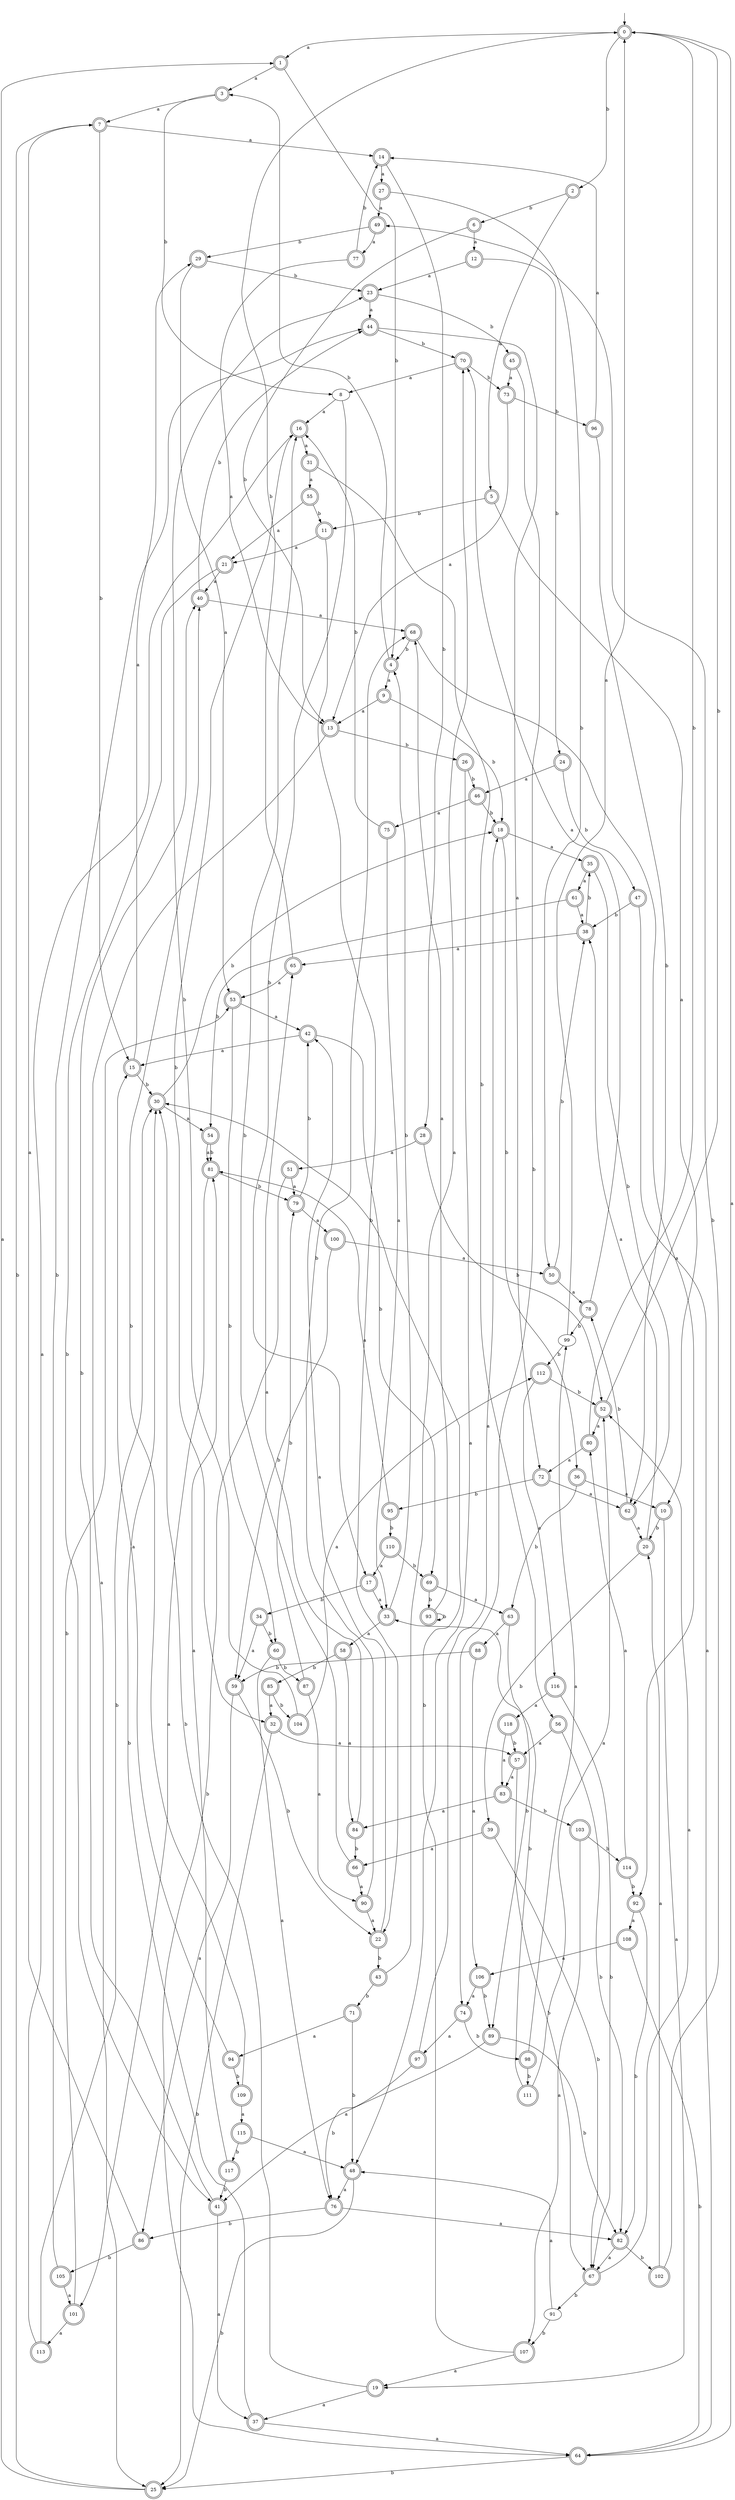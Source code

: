 digraph RandomDFA {
  __start0 [label="", shape=none];
  __start0 -> 0 [label=""];
  0 [shape=circle] [shape=doublecircle]
  0 -> 1 [label="a"]
  0 -> 2 [label="b"]
  1 [shape=doublecircle]
  1 -> 3 [label="a"]
  1 -> 4 [label="b"]
  2 [shape=doublecircle]
  2 -> 5 [label="a"]
  2 -> 6 [label="b"]
  3 [shape=doublecircle]
  3 -> 7 [label="a"]
  3 -> 8 [label="b"]
  4 [shape=doublecircle]
  4 -> 9 [label="a"]
  4 -> 3 [label="b"]
  5 [shape=doublecircle]
  5 -> 10 [label="a"]
  5 -> 11 [label="b"]
  6 [shape=doublecircle]
  6 -> 12 [label="a"]
  6 -> 13 [label="b"]
  7 [shape=doublecircle]
  7 -> 14 [label="a"]
  7 -> 15 [label="b"]
  8
  8 -> 16 [label="a"]
  8 -> 17 [label="b"]
  9 [shape=doublecircle]
  9 -> 13 [label="a"]
  9 -> 18 [label="b"]
  10 [shape=doublecircle]
  10 -> 19 [label="a"]
  10 -> 20 [label="b"]
  11 [shape=doublecircle]
  11 -> 21 [label="a"]
  11 -> 22 [label="b"]
  12 [shape=doublecircle]
  12 -> 23 [label="a"]
  12 -> 24 [label="b"]
  13 [shape=doublecircle]
  13 -> 25 [label="a"]
  13 -> 26 [label="b"]
  14 [shape=doublecircle]
  14 -> 27 [label="a"]
  14 -> 28 [label="b"]
  15 [shape=doublecircle]
  15 -> 29 [label="a"]
  15 -> 30 [label="b"]
  16 [shape=doublecircle]
  16 -> 31 [label="a"]
  16 -> 32 [label="b"]
  17 [shape=doublecircle]
  17 -> 33 [label="a"]
  17 -> 34 [label="b"]
  18 [shape=doublecircle]
  18 -> 35 [label="a"]
  18 -> 36 [label="b"]
  19 [shape=doublecircle]
  19 -> 37 [label="a"]
  19 -> 30 [label="b"]
  20 [shape=doublecircle]
  20 -> 38 [label="a"]
  20 -> 39 [label="b"]
  21 [shape=doublecircle]
  21 -> 40 [label="a"]
  21 -> 41 [label="b"]
  22 [shape=doublecircle]
  22 -> 42 [label="a"]
  22 -> 43 [label="b"]
  23 [shape=doublecircle]
  23 -> 44 [label="a"]
  23 -> 45 [label="b"]
  24 [shape=doublecircle]
  24 -> 46 [label="a"]
  24 -> 47 [label="b"]
  25 [shape=doublecircle]
  25 -> 1 [label="a"]
  25 -> 7 [label="b"]
  26 [shape=doublecircle]
  26 -> 48 [label="a"]
  26 -> 46 [label="b"]
  27 [shape=doublecircle]
  27 -> 49 [label="a"]
  27 -> 50 [label="b"]
  28 [shape=doublecircle]
  28 -> 51 [label="a"]
  28 -> 52 [label="b"]
  29 [shape=doublecircle]
  29 -> 53 [label="a"]
  29 -> 23 [label="b"]
  30 [shape=doublecircle]
  30 -> 54 [label="a"]
  30 -> 18 [label="b"]
  31 [shape=doublecircle]
  31 -> 55 [label="a"]
  31 -> 56 [label="b"]
  32 [shape=doublecircle]
  32 -> 57 [label="a"]
  32 -> 25 [label="b"]
  33 [shape=doublecircle]
  33 -> 58 [label="a"]
  33 -> 4 [label="b"]
  34 [shape=doublecircle]
  34 -> 59 [label="a"]
  34 -> 60 [label="b"]
  35 [shape=doublecircle]
  35 -> 61 [label="a"]
  35 -> 62 [label="b"]
  36 [shape=doublecircle]
  36 -> 10 [label="a"]
  36 -> 63 [label="b"]
  37 [shape=doublecircle]
  37 -> 64 [label="a"]
  37 -> 30 [label="b"]
  38 [shape=doublecircle]
  38 -> 65 [label="a"]
  38 -> 35 [label="b"]
  39 [shape=doublecircle]
  39 -> 66 [label="a"]
  39 -> 67 [label="b"]
  40 [shape=doublecircle]
  40 -> 68 [label="a"]
  40 -> 44 [label="b"]
  41 [shape=doublecircle]
  41 -> 37 [label="a"]
  41 -> 40 [label="b"]
  42 [shape=doublecircle]
  42 -> 15 [label="a"]
  42 -> 69 [label="b"]
  43 [shape=doublecircle]
  43 -> 70 [label="a"]
  43 -> 71 [label="b"]
  44 [shape=doublecircle]
  44 -> 72 [label="a"]
  44 -> 70 [label="b"]
  45 [shape=doublecircle]
  45 -> 73 [label="a"]
  45 -> 74 [label="b"]
  46 [shape=doublecircle]
  46 -> 75 [label="a"]
  46 -> 18 [label="b"]
  47 [shape=doublecircle]
  47 -> 64 [label="a"]
  47 -> 38 [label="b"]
  48 [shape=doublecircle]
  48 -> 76 [label="a"]
  48 -> 25 [label="b"]
  49 [shape=doublecircle]
  49 -> 77 [label="a"]
  49 -> 29 [label="b"]
  50 [shape=doublecircle]
  50 -> 78 [label="a"]
  50 -> 38 [label="b"]
  51 [shape=doublecircle]
  51 -> 79 [label="a"]
  51 -> 64 [label="b"]
  52 [shape=doublecircle]
  52 -> 80 [label="a"]
  52 -> 0 [label="b"]
  53 [shape=doublecircle]
  53 -> 42 [label="a"]
  53 -> 60 [label="b"]
  54 [shape=doublecircle]
  54 -> 81 [label="a"]
  54 -> 81 [label="b"]
  55 [shape=doublecircle]
  55 -> 21 [label="a"]
  55 -> 11 [label="b"]
  56 [shape=doublecircle]
  56 -> 57 [label="a"]
  56 -> 82 [label="b"]
  57 [shape=doublecircle]
  57 -> 83 [label="a"]
  57 -> 67 [label="b"]
  58 [shape=doublecircle]
  58 -> 84 [label="a"]
  58 -> 85 [label="b"]
  59 [shape=doublecircle]
  59 -> 86 [label="a"]
  59 -> 22 [label="b"]
  60 [shape=doublecircle]
  60 -> 76 [label="a"]
  60 -> 87 [label="b"]
  61 [shape=doublecircle]
  61 -> 38 [label="a"]
  61 -> 54 [label="b"]
  62 [shape=doublecircle]
  62 -> 20 [label="a"]
  62 -> 78 [label="b"]
  63 [shape=doublecircle]
  63 -> 88 [label="a"]
  63 -> 89 [label="b"]
  64 [shape=doublecircle]
  64 -> 0 [label="a"]
  64 -> 25 [label="b"]
  65 [shape=doublecircle]
  65 -> 53 [label="a"]
  65 -> 0 [label="b"]
  66 [shape=doublecircle]
  66 -> 90 [label="a"]
  66 -> 16 [label="b"]
  67 [shape=doublecircle]
  67 -> 52 [label="a"]
  67 -> 91 [label="b"]
  68 [shape=doublecircle]
  68 -> 92 [label="a"]
  68 -> 4 [label="b"]
  69 [shape=doublecircle]
  69 -> 63 [label="a"]
  69 -> 93 [label="b"]
  70 [shape=doublecircle]
  70 -> 8 [label="a"]
  70 -> 73 [label="b"]
  71 [shape=doublecircle]
  71 -> 94 [label="a"]
  71 -> 48 [label="b"]
  72 [shape=doublecircle]
  72 -> 62 [label="a"]
  72 -> 95 [label="b"]
  73 [shape=doublecircle]
  73 -> 13 [label="a"]
  73 -> 96 [label="b"]
  74 [shape=doublecircle]
  74 -> 97 [label="a"]
  74 -> 98 [label="b"]
  75 [shape=doublecircle]
  75 -> 33 [label="a"]
  75 -> 16 [label="b"]
  76 [shape=doublecircle]
  76 -> 82 [label="a"]
  76 -> 86 [label="b"]
  77 [shape=doublecircle]
  77 -> 13 [label="a"]
  77 -> 14 [label="b"]
  78 [shape=doublecircle]
  78 -> 70 [label="a"]
  78 -> 99 [label="b"]
  79 [shape=doublecircle]
  79 -> 100 [label="a"]
  79 -> 42 [label="b"]
  80 [shape=doublecircle]
  80 -> 72 [label="a"]
  80 -> 0 [label="b"]
  81 [shape=doublecircle]
  81 -> 101 [label="a"]
  81 -> 79 [label="b"]
  82 [shape=doublecircle]
  82 -> 67 [label="a"]
  82 -> 102 [label="b"]
  83 [shape=doublecircle]
  83 -> 84 [label="a"]
  83 -> 103 [label="b"]
  84 [shape=doublecircle]
  84 -> 65 [label="a"]
  84 -> 66 [label="b"]
  85 [shape=doublecircle]
  85 -> 32 [label="a"]
  85 -> 104 [label="b"]
  86 [shape=doublecircle]
  86 -> 7 [label="a"]
  86 -> 105 [label="b"]
  87 [shape=doublecircle]
  87 -> 90 [label="a"]
  87 -> 79 [label="b"]
  88 [shape=doublecircle]
  88 -> 106 [label="a"]
  88 -> 59 [label="b"]
  89 [shape=doublecircle]
  89 -> 41 [label="a"]
  89 -> 82 [label="b"]
  90 [shape=doublecircle]
  90 -> 22 [label="a"]
  90 -> 68 [label="b"]
  91
  91 -> 48 [label="a"]
  91 -> 107 [label="b"]
  92 [shape=doublecircle]
  92 -> 108 [label="a"]
  92 -> 82 [label="b"]
  93 [shape=doublecircle]
  93 -> 68 [label="a"]
  93 -> 93 [label="b"]
  94 [shape=doublecircle]
  94 -> 15 [label="a"]
  94 -> 109 [label="b"]
  95 [shape=doublecircle]
  95 -> 81 [label="a"]
  95 -> 110 [label="b"]
  96 [shape=doublecircle]
  96 -> 14 [label="a"]
  96 -> 62 [label="b"]
  97 [shape=doublecircle]
  97 -> 18 [label="a"]
  97 -> 76 [label="b"]
  98 [shape=doublecircle]
  98 -> 99 [label="a"]
  98 -> 111 [label="b"]
  99
  99 -> 0 [label="a"]
  99 -> 112 [label="b"]
  100 [shape=doublecircle]
  100 -> 50 [label="a"]
  100 -> 59 [label="b"]
  101 [shape=doublecircle]
  101 -> 113 [label="a"]
  101 -> 53 [label="b"]
  102 [shape=doublecircle]
  102 -> 20 [label="a"]
  102 -> 49 [label="b"]
  103 [shape=doublecircle]
  103 -> 107 [label="a"]
  103 -> 114 [label="b"]
  104 [shape=doublecircle]
  104 -> 112 [label="a"]
  104 -> 23 [label="b"]
  105 [shape=doublecircle]
  105 -> 101 [label="a"]
  105 -> 44 [label="b"]
  106 [shape=doublecircle]
  106 -> 74 [label="a"]
  106 -> 89 [label="b"]
  107 [shape=doublecircle]
  107 -> 19 [label="a"]
  107 -> 30 [label="b"]
  108 [shape=doublecircle]
  108 -> 106 [label="a"]
  108 -> 64 [label="b"]
  109 [shape=doublecircle]
  109 -> 115 [label="a"]
  109 -> 40 [label="b"]
  110 [shape=doublecircle]
  110 -> 17 [label="a"]
  110 -> 69 [label="b"]
  111 [shape=doublecircle]
  111 -> 52 [label="a"]
  111 -> 33 [label="b"]
  112 [shape=doublecircle]
  112 -> 116 [label="a"]
  112 -> 52 [label="b"]
  113 [shape=doublecircle]
  113 -> 16 [label="a"]
  113 -> 30 [label="b"]
  114 [shape=doublecircle]
  114 -> 80 [label="a"]
  114 -> 92 [label="b"]
  115 [shape=doublecircle]
  115 -> 48 [label="a"]
  115 -> 117 [label="b"]
  116 [shape=doublecircle]
  116 -> 118 [label="a"]
  116 -> 67 [label="b"]
  117 [shape=doublecircle]
  117 -> 81 [label="a"]
  117 -> 41 [label="b"]
  118 [shape=doublecircle]
  118 -> 83 [label="a"]
  118 -> 57 [label="b"]
}
